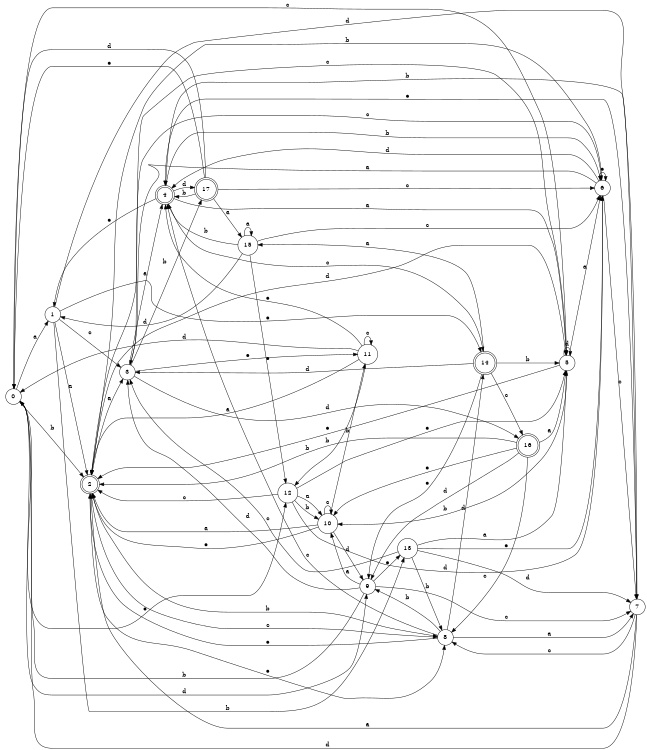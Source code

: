 digraph n15_2 {
__start0 [label="" shape="none"];

rankdir=LR;
size="8,5";

s0 [style="filled", color="black", fillcolor="white" shape="circle", label="0"];
s1 [style="filled", color="black", fillcolor="white" shape="circle", label="1"];
s2 [style="rounded,filled", color="black", fillcolor="white" shape="doublecircle", label="2"];
s3 [style="filled", color="black", fillcolor="white" shape="circle", label="3"];
s4 [style="rounded,filled", color="black", fillcolor="white" shape="doublecircle", label="4"];
s5 [style="filled", color="black", fillcolor="white" shape="circle", label="5"];
s6 [style="filled", color="black", fillcolor="white" shape="circle", label="6"];
s7 [style="filled", color="black", fillcolor="white" shape="circle", label="7"];
s8 [style="filled", color="black", fillcolor="white" shape="circle", label="8"];
s9 [style="filled", color="black", fillcolor="white" shape="circle", label="9"];
s10 [style="filled", color="black", fillcolor="white" shape="circle", label="10"];
s11 [style="filled", color="black", fillcolor="white" shape="circle", label="11"];
s12 [style="filled", color="black", fillcolor="white" shape="circle", label="12"];
s13 [style="filled", color="black", fillcolor="white" shape="circle", label="13"];
s14 [style="rounded,filled", color="black", fillcolor="white" shape="doublecircle", label="14"];
s15 [style="filled", color="black", fillcolor="white" shape="circle", label="15"];
s16 [style="rounded,filled", color="black", fillcolor="white" shape="doublecircle", label="16"];
s17 [style="rounded,filled", color="black", fillcolor="white" shape="doublecircle", label="17"];
s0 -> s1 [label="a"];
s0 -> s2 [label="b"];
s0 -> s5 [label="c"];
s0 -> s9 [label="d"];
s0 -> s12 [label="e"];
s1 -> s2 [label="a"];
s1 -> s13 [label="b"];
s1 -> s3 [label="c"];
s1 -> s7 [label="d"];
s1 -> s14 [label="e"];
s2 -> s3 [label="a"];
s2 -> s8 [label="b"];
s2 -> s8 [label="c"];
s2 -> s5 [label="d"];
s2 -> s8 [label="e"];
s3 -> s4 [label="a"];
s3 -> s17 [label="b"];
s3 -> s6 [label="c"];
s3 -> s16 [label="d"];
s3 -> s11 [label="e"];
s4 -> s5 [label="a"];
s4 -> s6 [label="b"];
s4 -> s14 [label="c"];
s4 -> s17 [label="d"];
s4 -> s1 [label="e"];
s5 -> s6 [label="a"];
s5 -> s10 [label="b"];
s5 -> s2 [label="c"];
s5 -> s5 [label="d"];
s5 -> s2 [label="e"];
s6 -> s3 [label="a"];
s6 -> s2 [label="b"];
s6 -> s7 [label="c"];
s6 -> s4 [label="d"];
s6 -> s6 [label="e"];
s7 -> s2 [label="a"];
s7 -> s4 [label="b"];
s7 -> s8 [label="c"];
s7 -> s0 [label="d"];
s7 -> s4 [label="e"];
s8 -> s7 [label="a"];
s8 -> s9 [label="b"];
s8 -> s4 [label="c"];
s8 -> s14 [label="d"];
s8 -> s2 [label="e"];
s9 -> s10 [label="a"];
s9 -> s0 [label="b"];
s9 -> s7 [label="c"];
s9 -> s3 [label="d"];
s9 -> s13 [label="e"];
s10 -> s2 [label="a"];
s10 -> s11 [label="b"];
s10 -> s10 [label="c"];
s10 -> s9 [label="d"];
s10 -> s2 [label="e"];
s11 -> s2 [label="a"];
s11 -> s12 [label="b"];
s11 -> s11 [label="c"];
s11 -> s0 [label="d"];
s11 -> s4 [label="e"];
s12 -> s10 [label="a"];
s12 -> s10 [label="b"];
s12 -> s2 [label="c"];
s12 -> s6 [label="d"];
s12 -> s5 [label="e"];
s13 -> s5 [label="a"];
s13 -> s8 [label="b"];
s13 -> s3 [label="c"];
s13 -> s7 [label="d"];
s13 -> s6 [label="e"];
s14 -> s15 [label="a"];
s14 -> s5 [label="b"];
s14 -> s16 [label="c"];
s14 -> s3 [label="d"];
s14 -> s9 [label="e"];
s15 -> s15 [label="a"];
s15 -> s4 [label="b"];
s15 -> s6 [label="c"];
s15 -> s1 [label="d"];
s15 -> s12 [label="e"];
s16 -> s5 [label="a"];
s16 -> s2 [label="b"];
s16 -> s8 [label="c"];
s16 -> s9 [label="d"];
s16 -> s10 [label="e"];
s17 -> s15 [label="a"];
s17 -> s4 [label="b"];
s17 -> s6 [label="c"];
s17 -> s0 [label="d"];
s17 -> s0 [label="e"];

}